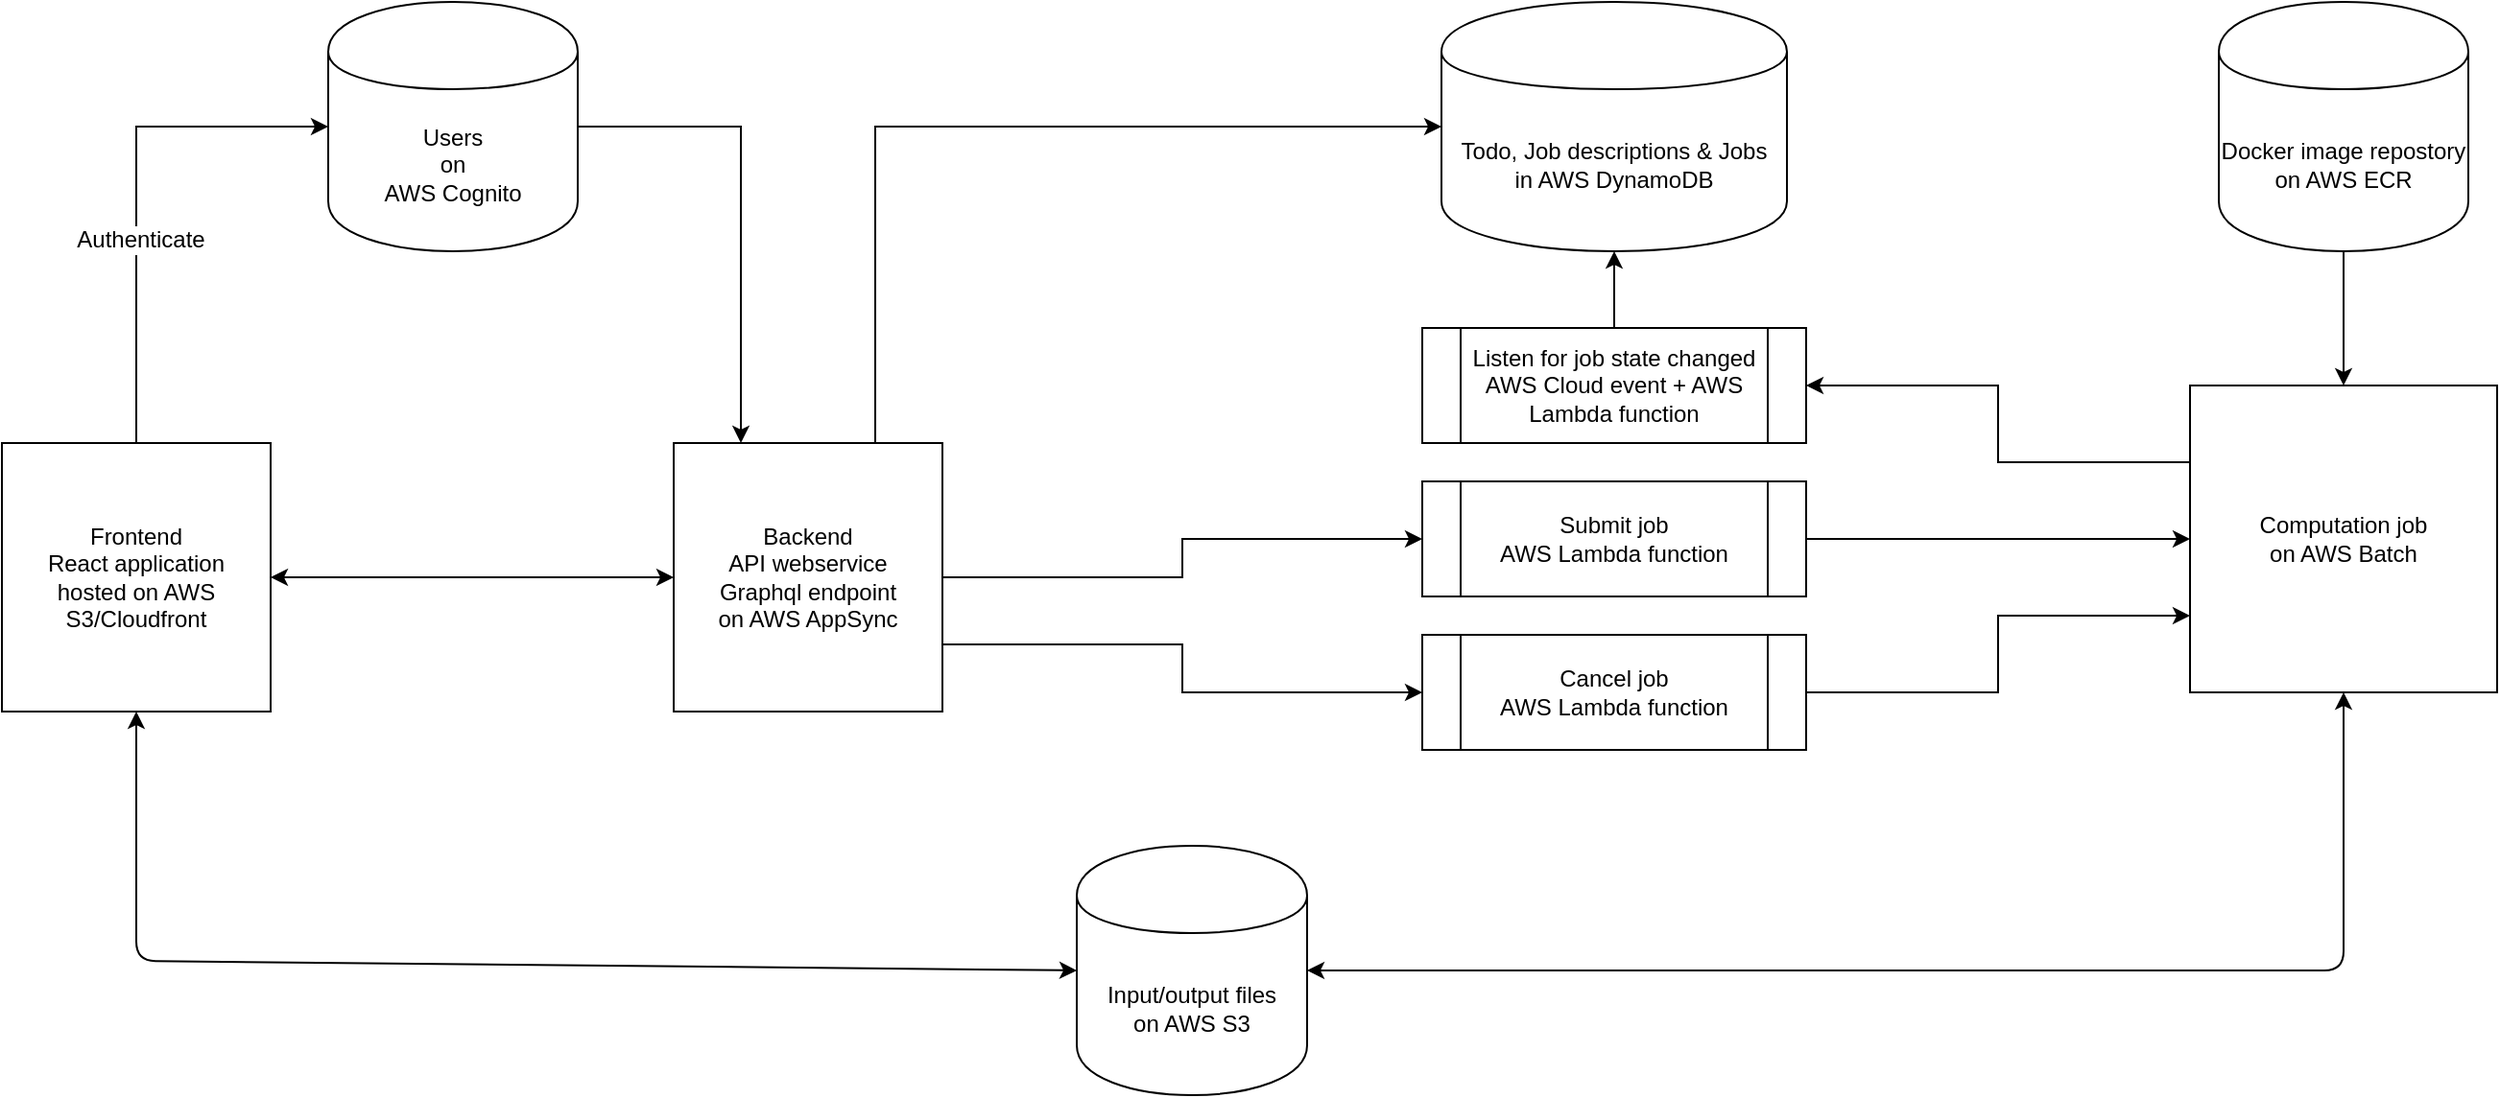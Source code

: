 <mxfile version="12.5.8" type="device"><diagram id="GwPwifFvqNFbq5t8S9l5" name="Page-1"><mxGraphModel dx="1662" dy="794" grid="1" gridSize="10" guides="1" tooltips="1" connect="1" arrows="1" fold="1" page="1" pageScale="1" pageWidth="1920" pageHeight="1200" math="0" shadow="0"><root><mxCell id="0"/><mxCell id="1" parent="0"/><mxCell id="8rd2JtlX9jyk3wS1M5fv-6" style="edgeStyle=orthogonalEdgeStyle;rounded=0;orthogonalLoop=1;jettySize=auto;html=1;exitX=0;exitY=0.5;exitDx=0;exitDy=0;entryX=0;entryY=0.5;entryDx=0;entryDy=0;" edge="1" parent="1" source="8rd2JtlX9jyk3wS1M5fv-1" target="8rd2JtlX9jyk3wS1M5fv-5"><mxGeometry relative="1" as="geometry"/></mxCell><mxCell id="8rd2JtlX9jyk3wS1M5fv-7" value="Authenticate" style="text;html=1;align=center;verticalAlign=middle;resizable=0;points=[];labelBackgroundColor=#ffffff;" vertex="1" connectable="0" parent="8rd2JtlX9jyk3wS1M5fv-6"><mxGeometry x="-0.2" y="-2" relative="1" as="geometry"><mxPoint as="offset"/></mxGeometry></mxCell><mxCell id="8rd2JtlX9jyk3wS1M5fv-1" value="Frontend&lt;br&gt;React application&lt;br&gt;hosted on AWS S3/Cloudfront" style="whiteSpace=wrap;html=1;aspect=fixed;direction=south;" vertex="1" parent="1"><mxGeometry x="60" y="530" width="140" height="140" as="geometry"/></mxCell><mxCell id="8rd2JtlX9jyk3wS1M5fv-2" style="edgeStyle=orthogonalEdgeStyle;rounded=0;orthogonalLoop=1;jettySize=auto;html=1;exitX=1;exitY=0.5;exitDx=0;exitDy=0;" edge="1" parent="1" source="8rd2JtlX9jyk3wS1M5fv-1" target="8rd2JtlX9jyk3wS1M5fv-1"><mxGeometry relative="1" as="geometry"/></mxCell><mxCell id="8rd2JtlX9jyk3wS1M5fv-14" style="edgeStyle=orthogonalEdgeStyle;rounded=0;orthogonalLoop=1;jettySize=auto;html=1;exitX=0.75;exitY=0;exitDx=0;exitDy=0;entryX=0;entryY=0.5;entryDx=0;entryDy=0;" edge="1" parent="1" source="8rd2JtlX9jyk3wS1M5fv-4" target="8rd2JtlX9jyk3wS1M5fv-12"><mxGeometry relative="1" as="geometry"/></mxCell><mxCell id="8rd2JtlX9jyk3wS1M5fv-17" style="edgeStyle=orthogonalEdgeStyle;rounded=0;orthogonalLoop=1;jettySize=auto;html=1;exitX=1;exitY=0.5;exitDx=0;exitDy=0;" edge="1" parent="1" source="8rd2JtlX9jyk3wS1M5fv-4" target="8rd2JtlX9jyk3wS1M5fv-15"><mxGeometry relative="1" as="geometry"/></mxCell><mxCell id="8rd2JtlX9jyk3wS1M5fv-18" style="edgeStyle=orthogonalEdgeStyle;rounded=0;orthogonalLoop=1;jettySize=auto;html=1;exitX=1;exitY=0.75;exitDx=0;exitDy=0;entryX=0;entryY=0.5;entryDx=0;entryDy=0;" edge="1" parent="1" source="8rd2JtlX9jyk3wS1M5fv-4" target="8rd2JtlX9jyk3wS1M5fv-16"><mxGeometry relative="1" as="geometry"/></mxCell><mxCell id="8rd2JtlX9jyk3wS1M5fv-4" value="Backend &lt;br&gt;API webservice&lt;br&gt;Graphql endpoint&lt;br&gt;on AWS AppSync" style="whiteSpace=wrap;html=1;aspect=fixed;" vertex="1" parent="1"><mxGeometry x="410" y="530" width="140" height="140" as="geometry"/></mxCell><mxCell id="8rd2JtlX9jyk3wS1M5fv-33" style="edgeStyle=orthogonalEdgeStyle;rounded=0;orthogonalLoop=1;jettySize=auto;html=1;entryX=0.25;entryY=0;entryDx=0;entryDy=0;exitX=1;exitY=0.5;exitDx=0;exitDy=0;" edge="1" parent="1" source="8rd2JtlX9jyk3wS1M5fv-5" target="8rd2JtlX9jyk3wS1M5fv-4"><mxGeometry relative="1" as="geometry"/></mxCell><mxCell id="8rd2JtlX9jyk3wS1M5fv-5" value="Users&lt;br&gt;on &lt;br&gt;AWS Cognito" style="shape=cylinder;whiteSpace=wrap;html=1;boundedLbl=1;backgroundOutline=1;" vertex="1" parent="1"><mxGeometry x="230" y="300" width="130" height="130" as="geometry"/></mxCell><mxCell id="8rd2JtlX9jyk3wS1M5fv-11" value="" style="endArrow=classic;startArrow=classic;html=1;exitX=0.5;exitY=0;exitDx=0;exitDy=0;entryX=0;entryY=0.5;entryDx=0;entryDy=0;" edge="1" parent="1" source="8rd2JtlX9jyk3wS1M5fv-1" target="8rd2JtlX9jyk3wS1M5fv-4"><mxGeometry width="50" height="50" relative="1" as="geometry"><mxPoint x="140" y="750" as="sourcePoint"/><mxPoint x="190" y="700" as="targetPoint"/></mxGeometry></mxCell><mxCell id="8rd2JtlX9jyk3wS1M5fv-12" value="Todo, Job descriptions &amp;amp; Jobs&lt;br&gt;in AWS DynamoDB" style="shape=cylinder;whiteSpace=wrap;html=1;boundedLbl=1;backgroundOutline=1;" vertex="1" parent="1"><mxGeometry x="810" y="300" width="180" height="130" as="geometry"/></mxCell><mxCell id="8rd2JtlX9jyk3wS1M5fv-22" style="edgeStyle=orthogonalEdgeStyle;rounded=0;orthogonalLoop=1;jettySize=auto;html=1;exitX=1;exitY=0.5;exitDx=0;exitDy=0;" edge="1" parent="1" source="8rd2JtlX9jyk3wS1M5fv-15" target="8rd2JtlX9jyk3wS1M5fv-19"><mxGeometry relative="1" as="geometry"/></mxCell><mxCell id="8rd2JtlX9jyk3wS1M5fv-15" value="Submit job&lt;br&gt;AWS Lambda function" style="shape=process;whiteSpace=wrap;html=1;backgroundOutline=1;" vertex="1" parent="1"><mxGeometry x="800" y="550" width="200" height="60" as="geometry"/></mxCell><mxCell id="8rd2JtlX9jyk3wS1M5fv-21" style="edgeStyle=orthogonalEdgeStyle;rounded=0;orthogonalLoop=1;jettySize=auto;html=1;exitX=1;exitY=0.5;exitDx=0;exitDy=0;entryX=0;entryY=0.75;entryDx=0;entryDy=0;" edge="1" parent="1" source="8rd2JtlX9jyk3wS1M5fv-16" target="8rd2JtlX9jyk3wS1M5fv-19"><mxGeometry relative="1" as="geometry"/></mxCell><mxCell id="8rd2JtlX9jyk3wS1M5fv-16" value="Cancel job&lt;br&gt;AWS Lambda function" style="shape=process;whiteSpace=wrap;html=1;backgroundOutline=1;" vertex="1" parent="1"><mxGeometry x="800" y="630" width="200" height="60" as="geometry"/></mxCell><mxCell id="8rd2JtlX9jyk3wS1M5fv-26" style="edgeStyle=orthogonalEdgeStyle;rounded=0;orthogonalLoop=1;jettySize=auto;html=1;exitX=0;exitY=0.25;exitDx=0;exitDy=0;entryX=1;entryY=0.5;entryDx=0;entryDy=0;" edge="1" parent="1" source="8rd2JtlX9jyk3wS1M5fv-19" target="8rd2JtlX9jyk3wS1M5fv-25"><mxGeometry relative="1" as="geometry"/></mxCell><mxCell id="8rd2JtlX9jyk3wS1M5fv-19" value="Computation job&lt;br&gt;on AWS Batch" style="whiteSpace=wrap;html=1;aspect=fixed;" vertex="1" parent="1"><mxGeometry x="1200" y="500" width="160" height="160" as="geometry"/></mxCell><mxCell id="8rd2JtlX9jyk3wS1M5fv-24" style="edgeStyle=orthogonalEdgeStyle;rounded=0;orthogonalLoop=1;jettySize=auto;html=1;exitX=0.5;exitY=1;exitDx=0;exitDy=0;entryX=0.5;entryY=0;entryDx=0;entryDy=0;" edge="1" parent="1" source="8rd2JtlX9jyk3wS1M5fv-23" target="8rd2JtlX9jyk3wS1M5fv-19"><mxGeometry relative="1" as="geometry"/></mxCell><mxCell id="8rd2JtlX9jyk3wS1M5fv-23" value="Docker image repostory&lt;br&gt;on AWS ECR" style="shape=cylinder;whiteSpace=wrap;html=1;boundedLbl=1;backgroundOutline=1;" vertex="1" parent="1"><mxGeometry x="1215" y="300" width="130" height="130" as="geometry"/></mxCell><mxCell id="8rd2JtlX9jyk3wS1M5fv-27" style="edgeStyle=orthogonalEdgeStyle;rounded=0;orthogonalLoop=1;jettySize=auto;html=1;exitX=0.5;exitY=0;exitDx=0;exitDy=0;entryX=0.5;entryY=1;entryDx=0;entryDy=0;" edge="1" parent="1" source="8rd2JtlX9jyk3wS1M5fv-25" target="8rd2JtlX9jyk3wS1M5fv-12"><mxGeometry relative="1" as="geometry"/></mxCell><mxCell id="8rd2JtlX9jyk3wS1M5fv-25" value="Listen for job state changed&lt;br&gt;AWS Cloud event + AWS Lambda function" style="shape=process;whiteSpace=wrap;html=1;backgroundOutline=1;" vertex="1" parent="1"><mxGeometry x="800" y="470" width="200" height="60" as="geometry"/></mxCell><mxCell id="8rd2JtlX9jyk3wS1M5fv-30" value="Input/output files&lt;br&gt;on AWS S3" style="shape=cylinder;whiteSpace=wrap;html=1;boundedLbl=1;backgroundOutline=1;" vertex="1" parent="1"><mxGeometry x="620" y="740" width="120" height="130" as="geometry"/></mxCell><mxCell id="8rd2JtlX9jyk3wS1M5fv-36" value="" style="endArrow=classic;startArrow=classic;html=1;entryX=1;entryY=0.5;entryDx=0;entryDy=0;exitX=0.5;exitY=1;exitDx=0;exitDy=0;" edge="1" parent="1" source="8rd2JtlX9jyk3wS1M5fv-19" target="8rd2JtlX9jyk3wS1M5fv-30"><mxGeometry width="50" height="50" relative="1" as="geometry"><mxPoint x="140" y="940" as="sourcePoint"/><mxPoint x="190" y="890" as="targetPoint"/><Array as="points"><mxPoint x="1280" y="805"/></Array></mxGeometry></mxCell><mxCell id="8rd2JtlX9jyk3wS1M5fv-41" value="" style="endArrow=classic;startArrow=classic;html=1;entryX=0;entryY=0.5;entryDx=0;entryDy=0;exitX=1;exitY=0.5;exitDx=0;exitDy=0;" edge="1" parent="1" source="8rd2JtlX9jyk3wS1M5fv-1" target="8rd2JtlX9jyk3wS1M5fv-30"><mxGeometry width="50" height="50" relative="1" as="geometry"><mxPoint x="60" y="940" as="sourcePoint"/><mxPoint x="110" y="890" as="targetPoint"/><Array as="points"><mxPoint x="130" y="800"/></Array></mxGeometry></mxCell></root></mxGraphModel></diagram></mxfile>